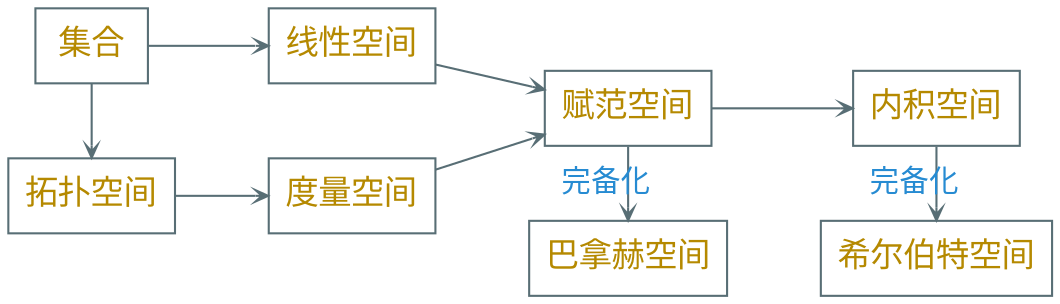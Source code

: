 digraph g {
    graph [nodesep=0.25, ranksep=0.6]
    rankdir=LR
    node [shape=box, color="#586e75", fontcolor="#b58900", fontsize=16, fontname="LXGWWenKai"]
    edge [arrowhead=vee, color="#586e75", fontcolor="#268bd2", fontsize=14, fontname="LXGWWenKai", arrowsize=0.6]
    bgcolor="transparent"

    集合 -> {线性空间, 拓扑空间}

    {rank=same; 集合; 拓扑空间}

    拓扑空间 -> 度量空间

    {rank=same; 线性空间; 度量空间}

    线性空间 -> 度量空间 [style=invis]

    {线性空间, 度量空间} -> 赋范空间 -> 内积空间

    {rank=same; 赋范空间; 巴拿赫空间}

    赋范空间 -> 巴拿赫空间 [label="完备化"]

    {rank=same; 内积空间; 希尔伯特空间}

    内积空间 -> 希尔伯特空间 [label="完备化"]
}